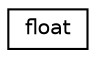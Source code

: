 digraph "Graphical Class Hierarchy"
{
  edge [fontname="Helvetica",fontsize="10",labelfontname="Helvetica",labelfontsize="10"];
  node [fontname="Helvetica",fontsize="10",shape=record];
  rankdir="LR";
  Node0 [label="float",height=0.2,width=0.4,color="black", fillcolor="white", style="filled",URL="$classfloat.html"];
}
